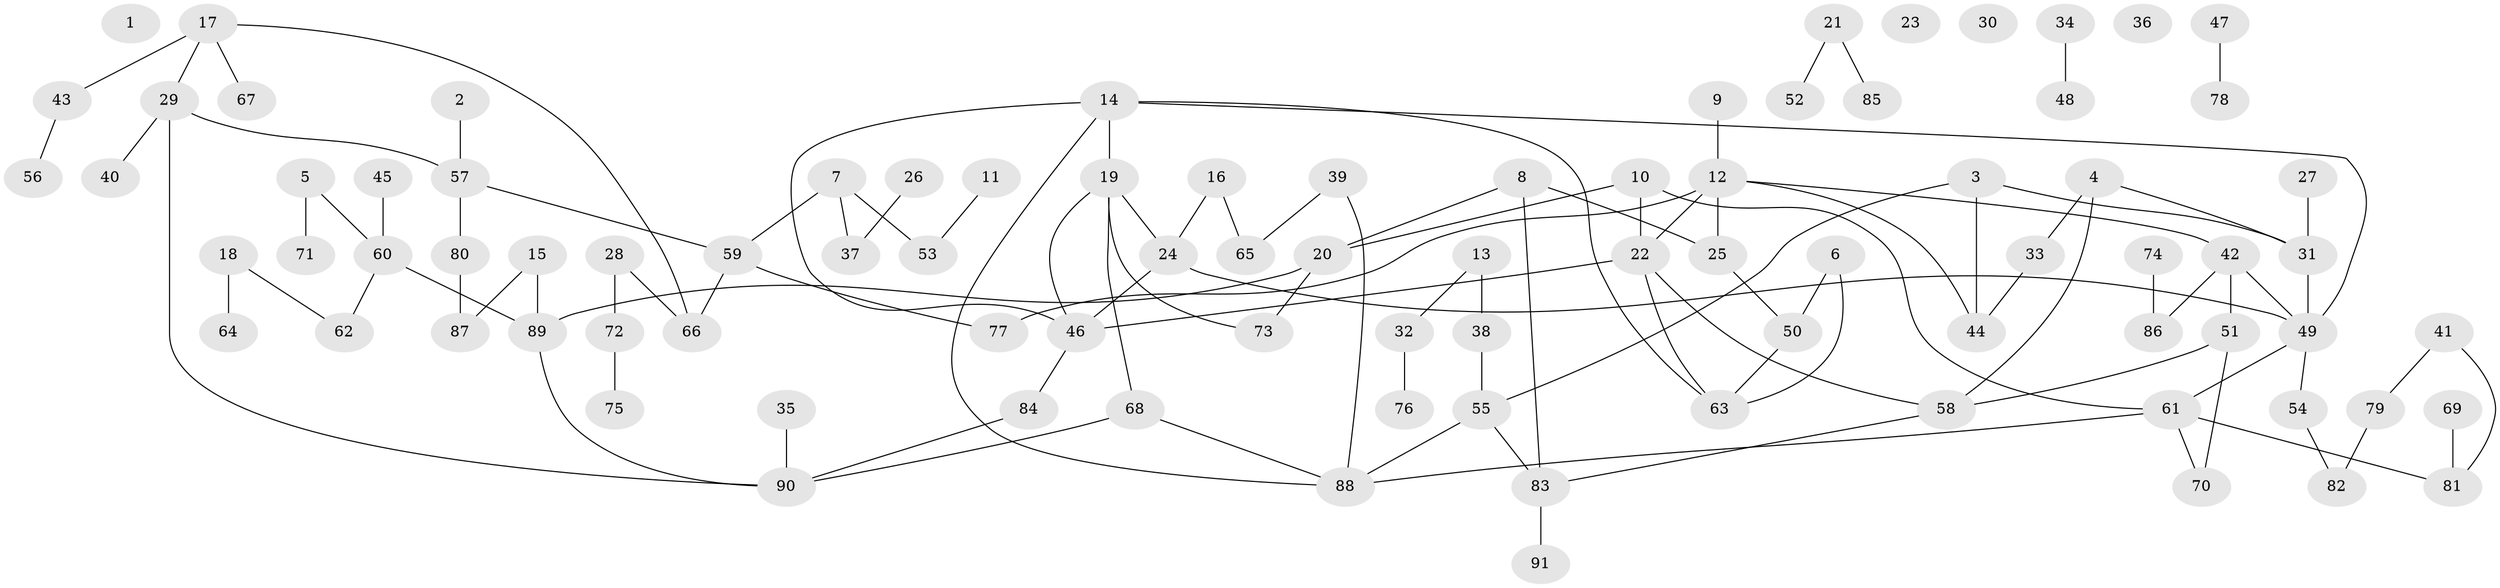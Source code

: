// coarse degree distribution, {0: 0.15555555555555556, 1: 0.26666666666666666, 4: 0.08888888888888889, 3: 0.06666666666666667, 2: 0.28888888888888886, 6: 0.022222222222222223, 12: 0.022222222222222223, 5: 0.044444444444444446, 8: 0.022222222222222223, 7: 0.022222222222222223}
// Generated by graph-tools (version 1.1) at 2025/42/03/04/25 21:42:52]
// undirected, 91 vertices, 110 edges
graph export_dot {
graph [start="1"]
  node [color=gray90,style=filled];
  1;
  2;
  3;
  4;
  5;
  6;
  7;
  8;
  9;
  10;
  11;
  12;
  13;
  14;
  15;
  16;
  17;
  18;
  19;
  20;
  21;
  22;
  23;
  24;
  25;
  26;
  27;
  28;
  29;
  30;
  31;
  32;
  33;
  34;
  35;
  36;
  37;
  38;
  39;
  40;
  41;
  42;
  43;
  44;
  45;
  46;
  47;
  48;
  49;
  50;
  51;
  52;
  53;
  54;
  55;
  56;
  57;
  58;
  59;
  60;
  61;
  62;
  63;
  64;
  65;
  66;
  67;
  68;
  69;
  70;
  71;
  72;
  73;
  74;
  75;
  76;
  77;
  78;
  79;
  80;
  81;
  82;
  83;
  84;
  85;
  86;
  87;
  88;
  89;
  90;
  91;
  2 -- 57;
  3 -- 31;
  3 -- 44;
  3 -- 55;
  4 -- 31;
  4 -- 33;
  4 -- 58;
  5 -- 60;
  5 -- 71;
  6 -- 50;
  6 -- 63;
  7 -- 37;
  7 -- 53;
  7 -- 59;
  8 -- 20;
  8 -- 25;
  8 -- 83;
  9 -- 12;
  10 -- 20;
  10 -- 22;
  10 -- 61;
  11 -- 53;
  12 -- 22;
  12 -- 25;
  12 -- 42;
  12 -- 44;
  12 -- 77;
  13 -- 32;
  13 -- 38;
  14 -- 19;
  14 -- 46;
  14 -- 49;
  14 -- 63;
  14 -- 88;
  15 -- 87;
  15 -- 89;
  16 -- 24;
  16 -- 65;
  17 -- 29;
  17 -- 43;
  17 -- 66;
  17 -- 67;
  18 -- 62;
  18 -- 64;
  19 -- 24;
  19 -- 46;
  19 -- 68;
  19 -- 73;
  20 -- 73;
  20 -- 89;
  21 -- 52;
  21 -- 85;
  22 -- 46;
  22 -- 58;
  22 -- 63;
  24 -- 46;
  24 -- 49;
  25 -- 50;
  26 -- 37;
  27 -- 31;
  28 -- 66;
  28 -- 72;
  29 -- 40;
  29 -- 57;
  29 -- 90;
  31 -- 49;
  32 -- 76;
  33 -- 44;
  34 -- 48;
  35 -- 90;
  38 -- 55;
  39 -- 65;
  39 -- 88;
  41 -- 79;
  41 -- 81;
  42 -- 49;
  42 -- 51;
  42 -- 86;
  43 -- 56;
  45 -- 60;
  46 -- 84;
  47 -- 78;
  49 -- 54;
  49 -- 61;
  50 -- 63;
  51 -- 58;
  51 -- 70;
  54 -- 82;
  55 -- 83;
  55 -- 88;
  57 -- 59;
  57 -- 80;
  58 -- 83;
  59 -- 66;
  59 -- 77;
  60 -- 62;
  60 -- 89;
  61 -- 70;
  61 -- 81;
  61 -- 88;
  68 -- 88;
  68 -- 90;
  69 -- 81;
  72 -- 75;
  74 -- 86;
  79 -- 82;
  80 -- 87;
  83 -- 91;
  84 -- 90;
  89 -- 90;
}
